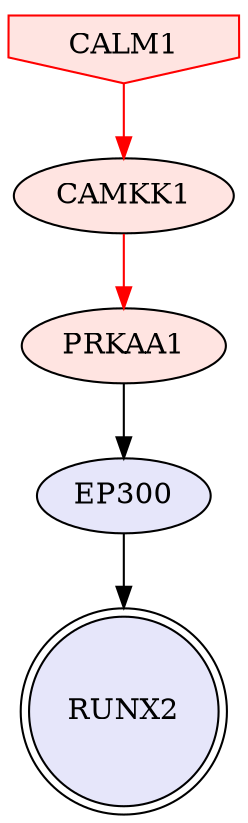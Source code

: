 digraph {

EP300->RUNX2 [penwidth=1, color=black]
PRKAA1->EP300 [penwidth=1, color=black]
CALM1->CAMKK1 [penwidth=1, color=red]
CAMKK1->PRKAA1 [penwidth=1, color=red]
CALM1 [style=filled, color=red, fillcolor=mistyrose, shape=invhouse];
RUNX2 [style=filled, color=black, fillcolor=lavender, shape=doublecircle];
CAMKK1 [style=filled, fillcolor=mistyrose];
EP300 [style=filled, fillcolor=lavender];
PRKAA1 [style=filled, fillcolor=mistyrose];


}
